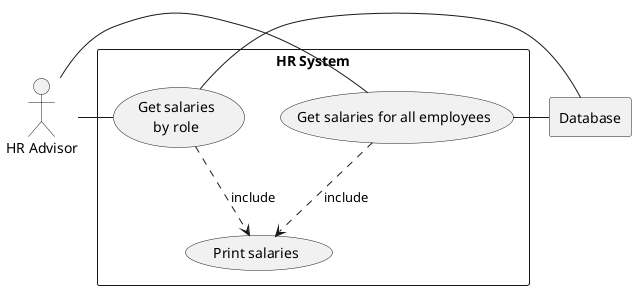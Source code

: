 @startuml

actor HR as "HR Advisor"

rectangle Database

rectangle "HR System" {
    usecase UC1 as "Get salaries for all employees"

    usecase UC4 as "Get salaries
    by role"

    usecase UCa as "Print salaries"

    HR - UC1
    HR - UC4
    UC1 ..> UCa : include
    UC4 ..> UCa : include
    UC1 - Database
    UC4 - Database
}

@enduml